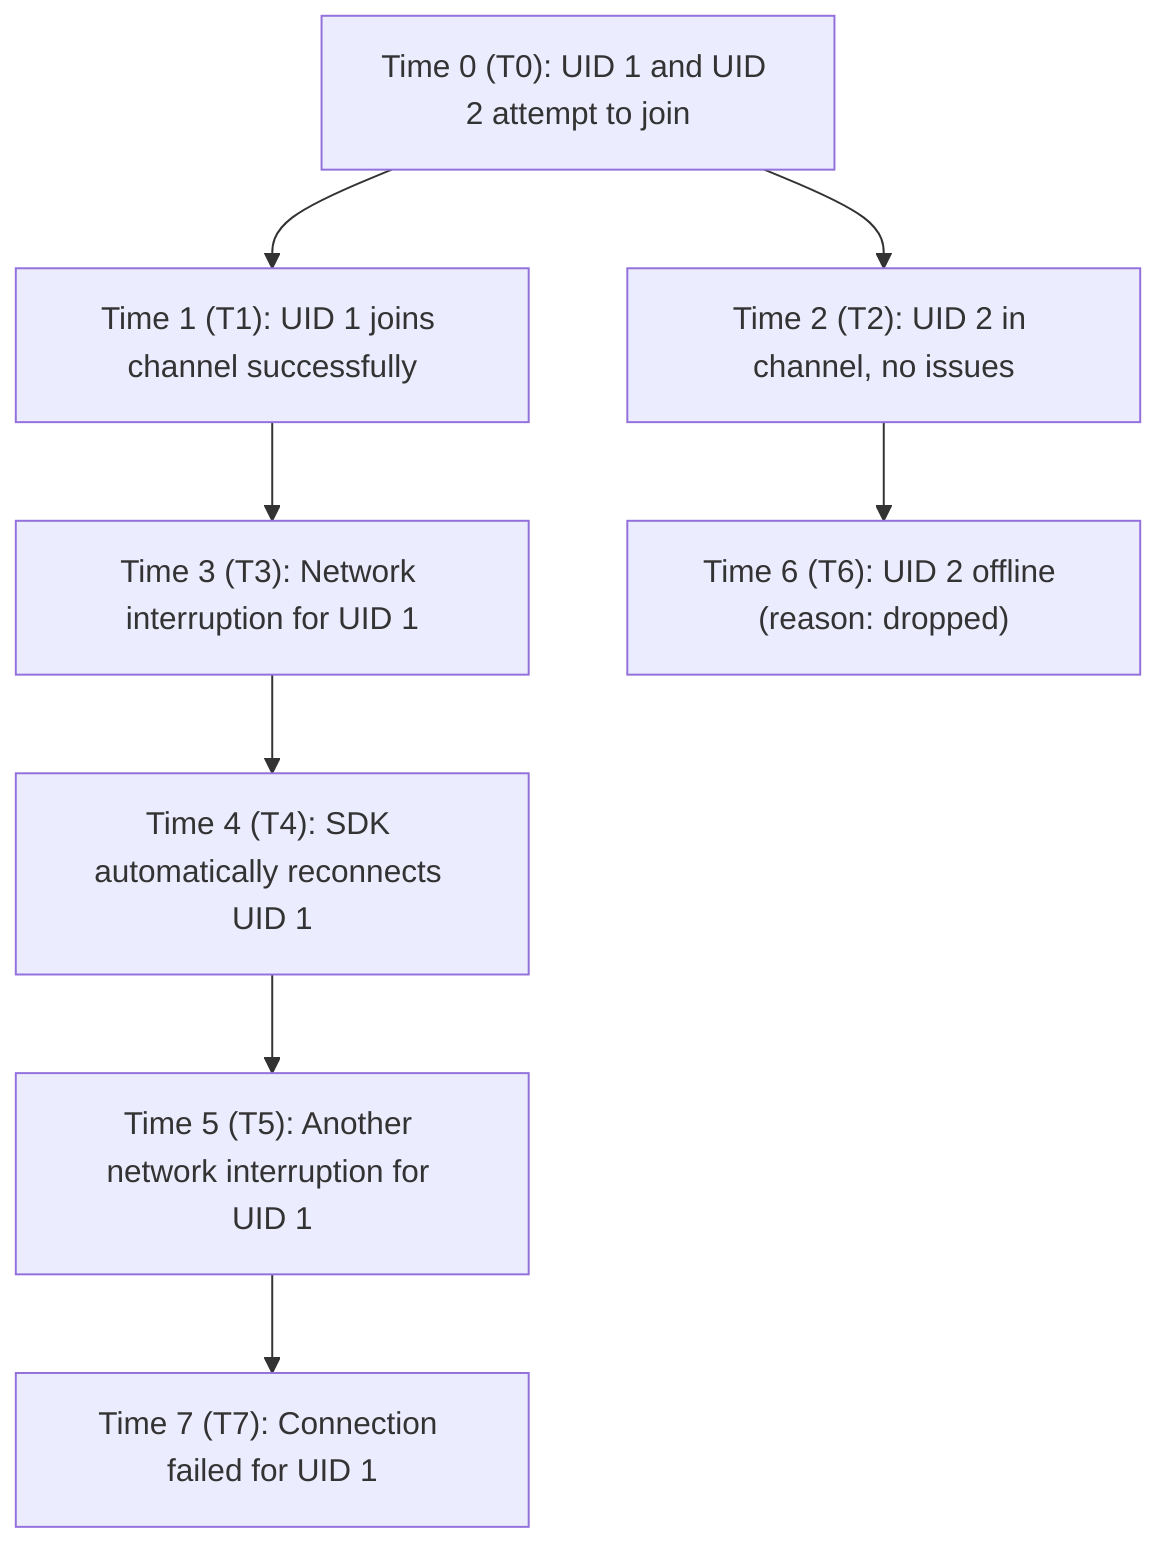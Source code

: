 flowchart TD
   A["Time 0 (T0): UID 1 and UID 2 attempt to join"] --> B["Time 1 (T1): UID 1 joins channel successfully"]
   A --> C["Time 2 (T2): UID 2 in channel, no issues"]
   B --> D["Time 3 (T3): Network interruption for UID 1"]
   D --> E["Time 4 (T4): SDK automatically reconnects UID 1"]
   E --> F["Time 5 (T5): Another network interruption for UID 1"]
   F --> G["Time 7 (T7): Connection failed for UID 1"]
   C --> H["Time 6 (T6): UID 2 offline (reason: dropped)"]